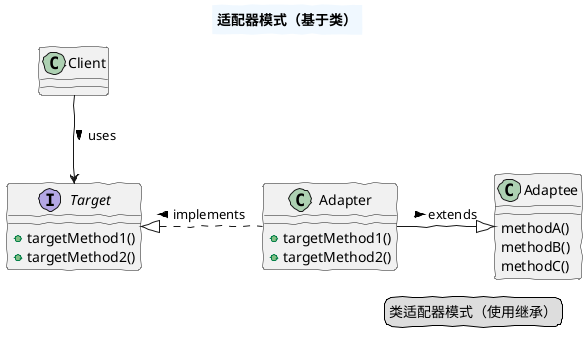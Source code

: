 @startuml

skinparam handwritten true
skinparam titleBorderThickness 2
skinparam titleBackgroundColor AliceBlue

title
    适配器模式（基于类）
end title

Client --> Target : uses >

interface Target{
    + targetMethod1()
    + targetMethod2()
}

class Adapter{
    + targetMethod1()
    + targetMethod2()
}

class Adaptee{
    methodA()
    methodB()
    methodC()
}

Adapter .left.|> Target : > implements

Adapter -right-|> Adaptee : > extends

legend right
    类适配器模式（使用继承）
endlegend

@enduml